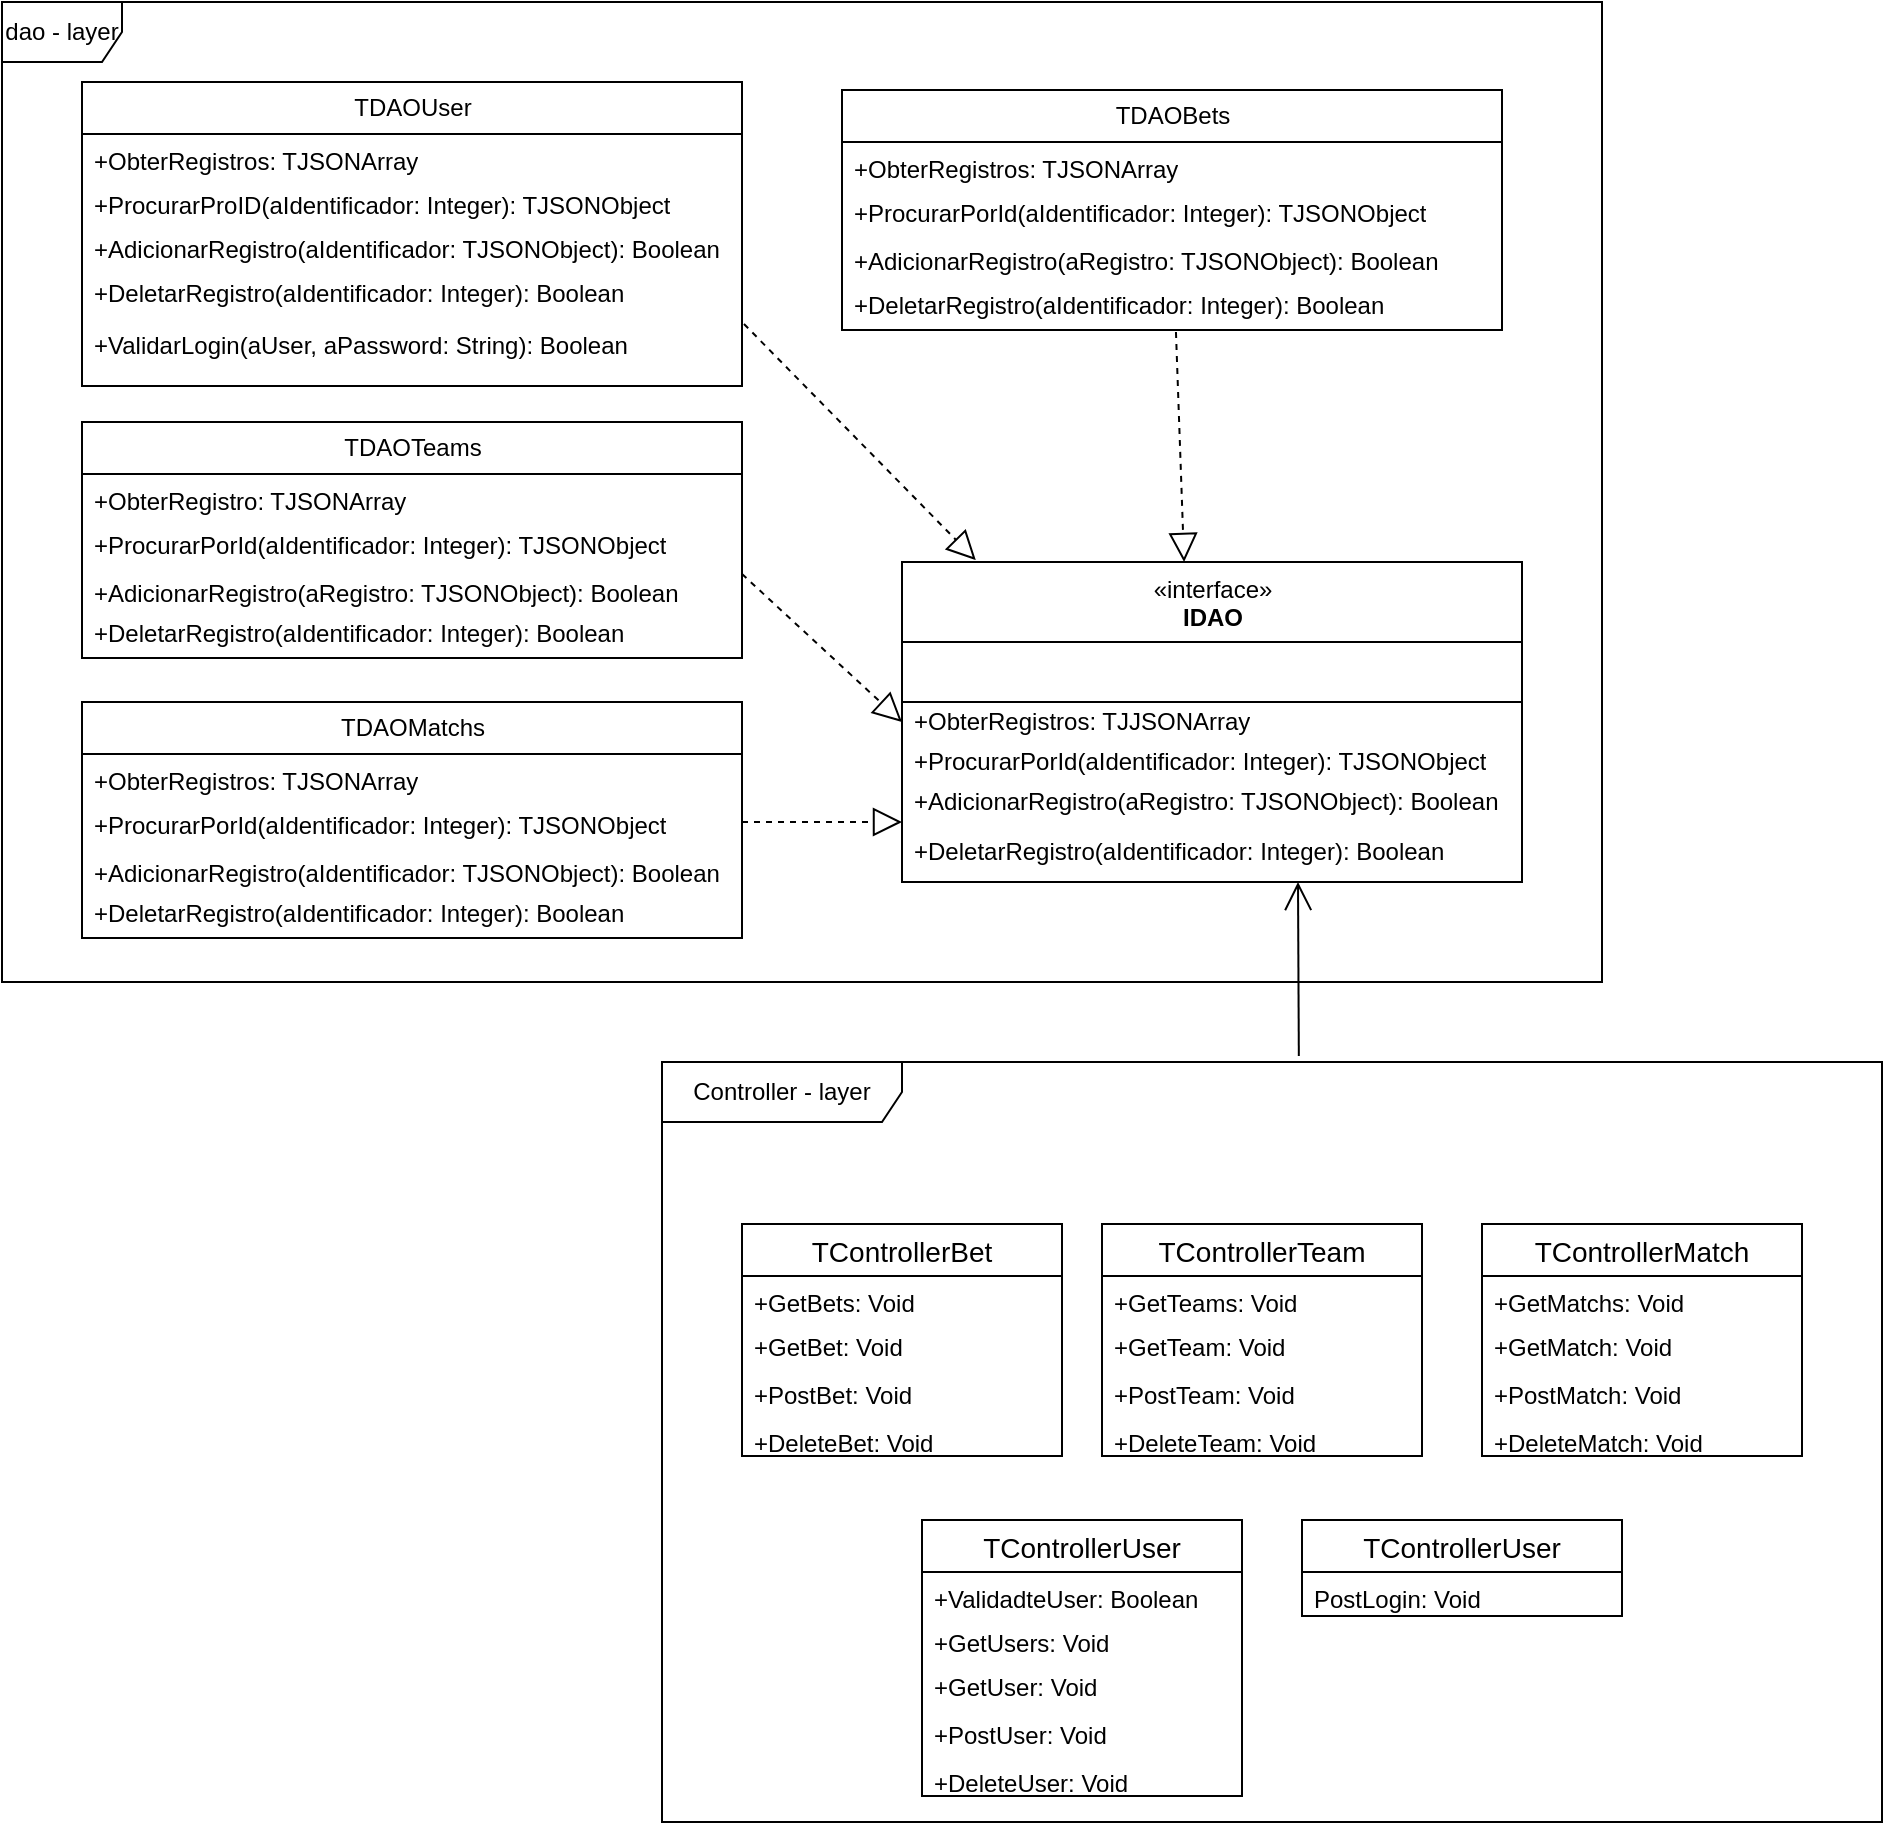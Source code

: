 <mxfile version="20.8.20" type="device"><diagram name="Página-1" id="g8w83GkjyX749rKIIGVS"><mxGraphModel dx="934" dy="804" grid="1" gridSize="10" guides="1" tooltips="1" connect="1" arrows="1" fold="1" page="1" pageScale="1" pageWidth="827" pageHeight="1169" math="0" shadow="0"><root><mxCell id="0"/><mxCell id="1" parent="0"/><mxCell id="FZyyELHAcULqvUc7mcxh-3" value="TDAOUser&lt;br&gt;" style="swimlane;fontStyle=0;childLayout=stackLayout;horizontal=1;startSize=26;fillColor=none;horizontalStack=0;resizeParent=1;resizeParentMax=0;resizeLast=0;collapsible=1;marginBottom=0;html=1;" vertex="1" parent="1"><mxGeometry x="240" y="60" width="330" height="152" as="geometry"><mxRectangle x="130" y="80" width="100" height="30" as="alternateBounds"/></mxGeometry></mxCell><mxCell id="FZyyELHAcULqvUc7mcxh-4" value="+ObterRegistros: TJSONArray&lt;br&gt;" style="text;strokeColor=none;fillColor=none;align=left;verticalAlign=top;spacingLeft=4;spacingRight=4;overflow=hidden;rotatable=0;points=[[0,0.5],[1,0.5]];portConstraint=eastwest;whiteSpace=wrap;html=1;" vertex="1" parent="FZyyELHAcULqvUc7mcxh-3"><mxGeometry y="26" width="330" height="22" as="geometry"/></mxCell><mxCell id="FZyyELHAcULqvUc7mcxh-5" value="+ProcurarProID(aIdentificador: Integer): TJSONObject&lt;br&gt;" style="text;strokeColor=none;fillColor=none;align=left;verticalAlign=top;spacingLeft=4;spacingRight=4;overflow=hidden;rotatable=0;points=[[0,0.5],[1,0.5]];portConstraint=eastwest;whiteSpace=wrap;html=1;" vertex="1" parent="FZyyELHAcULqvUc7mcxh-3"><mxGeometry y="48" width="330" height="22" as="geometry"/></mxCell><mxCell id="FZyyELHAcULqvUc7mcxh-6" value="+AdicionarRegistro(aIdentificador: TJSONObject): Boolean" style="text;strokeColor=none;fillColor=none;align=left;verticalAlign=top;spacingLeft=4;spacingRight=4;overflow=hidden;rotatable=0;points=[[0,0.5],[1,0.5]];portConstraint=eastwest;whiteSpace=wrap;html=1;" vertex="1" parent="FZyyELHAcULqvUc7mcxh-3"><mxGeometry y="70" width="330" height="22" as="geometry"/></mxCell><mxCell id="FZyyELHAcULqvUc7mcxh-7" value="+DeletarRegistro(aIdentificador: Integer): Boolean&lt;br&gt;" style="text;strokeColor=none;fillColor=none;align=left;verticalAlign=top;spacingLeft=4;spacingRight=4;overflow=hidden;rotatable=0;points=[[0,0.5],[1,0.5]];portConstraint=eastwest;whiteSpace=wrap;html=1;" vertex="1" parent="FZyyELHAcULqvUc7mcxh-3"><mxGeometry y="92" width="330" height="26" as="geometry"/></mxCell><mxCell id="FZyyELHAcULqvUc7mcxh-8" value="+ValidarLogin(aUser, aPassword: String): Boolean" style="text;strokeColor=none;fillColor=none;align=left;verticalAlign=top;spacingLeft=4;spacingRight=4;overflow=hidden;rotatable=0;points=[[0,0.5],[1,0.5]];portConstraint=eastwest;whiteSpace=wrap;html=1;" vertex="1" parent="FZyyELHAcULqvUc7mcxh-3"><mxGeometry y="118" width="330" height="34" as="geometry"/></mxCell><mxCell id="FZyyELHAcULqvUc7mcxh-9" value="TDAOTeams" style="swimlane;fontStyle=0;childLayout=stackLayout;horizontal=1;startSize=26;fillColor=none;horizontalStack=0;resizeParent=1;resizeParentMax=0;resizeLast=0;collapsible=1;marginBottom=0;html=1;" vertex="1" parent="1"><mxGeometry x="240" y="230" width="330" height="118" as="geometry"/></mxCell><mxCell id="FZyyELHAcULqvUc7mcxh-10" value="+ObterRegistro: TJSONArray" style="text;strokeColor=none;fillColor=none;align=left;verticalAlign=top;spacingLeft=4;spacingRight=4;overflow=hidden;rotatable=0;points=[[0,0.5],[1,0.5]];portConstraint=eastwest;whiteSpace=wrap;html=1;" vertex="1" parent="FZyyELHAcULqvUc7mcxh-9"><mxGeometry y="26" width="330" height="22" as="geometry"/></mxCell><mxCell id="FZyyELHAcULqvUc7mcxh-11" value="+ProcurarPorId(aIdentificador: Integer): TJSONObject" style="text;strokeColor=none;fillColor=none;align=left;verticalAlign=top;spacingLeft=4;spacingRight=4;overflow=hidden;rotatable=0;points=[[0,0.5],[1,0.5]];portConstraint=eastwest;whiteSpace=wrap;html=1;" vertex="1" parent="FZyyELHAcULqvUc7mcxh-9"><mxGeometry y="48" width="330" height="24" as="geometry"/></mxCell><mxCell id="FZyyELHAcULqvUc7mcxh-12" value="+AdicionarRegistro(aRegistro: TJSONObject): Boolean" style="text;strokeColor=none;fillColor=none;align=left;verticalAlign=top;spacingLeft=4;spacingRight=4;overflow=hidden;rotatable=0;points=[[0,0.5],[1,0.5]];portConstraint=eastwest;whiteSpace=wrap;html=1;" vertex="1" parent="FZyyELHAcULqvUc7mcxh-9"><mxGeometry y="72" width="330" height="20" as="geometry"/></mxCell><mxCell id="FZyyELHAcULqvUc7mcxh-13" value="+DeletarRegistro(aIdentificador: Integer): Boolean" style="text;strokeColor=none;fillColor=none;align=left;verticalAlign=top;spacingLeft=4;spacingRight=4;overflow=hidden;rotatable=0;points=[[0,0.5],[1,0.5]];portConstraint=eastwest;whiteSpace=wrap;html=1;" vertex="1" parent="FZyyELHAcULqvUc7mcxh-9"><mxGeometry y="92" width="330" height="26" as="geometry"/></mxCell><mxCell id="FZyyELHAcULqvUc7mcxh-14" value="TDAOMatchs" style="swimlane;fontStyle=0;childLayout=stackLayout;horizontal=1;startSize=26;fillColor=none;horizontalStack=0;resizeParent=1;resizeParentMax=0;resizeLast=0;collapsible=1;marginBottom=0;html=1;" vertex="1" parent="1"><mxGeometry x="240" y="370" width="330" height="118" as="geometry"/></mxCell><mxCell id="FZyyELHAcULqvUc7mcxh-15" value="+ObterRegistros: TJSONArray" style="text;strokeColor=none;fillColor=none;align=left;verticalAlign=top;spacingLeft=4;spacingRight=4;overflow=hidden;rotatable=0;points=[[0,0.5],[1,0.5]];portConstraint=eastwest;whiteSpace=wrap;html=1;" vertex="1" parent="FZyyELHAcULqvUc7mcxh-14"><mxGeometry y="26" width="330" height="22" as="geometry"/></mxCell><mxCell id="FZyyELHAcULqvUc7mcxh-16" value="+ProcurarPorId(aIdentificador: Integer): TJSONObject" style="text;strokeColor=none;fillColor=none;align=left;verticalAlign=top;spacingLeft=4;spacingRight=4;overflow=hidden;rotatable=0;points=[[0,0.5],[1,0.5]];portConstraint=eastwest;whiteSpace=wrap;html=1;" vertex="1" parent="FZyyELHAcULqvUc7mcxh-14"><mxGeometry y="48" width="330" height="24" as="geometry"/></mxCell><mxCell id="FZyyELHAcULqvUc7mcxh-17" value="+AdicionarRegistro(aIdentificador: TJSONObject): Boolean" style="text;strokeColor=none;fillColor=none;align=left;verticalAlign=top;spacingLeft=4;spacingRight=4;overflow=hidden;rotatable=0;points=[[0,0.5],[1,0.5]];portConstraint=eastwest;whiteSpace=wrap;html=1;" vertex="1" parent="FZyyELHAcULqvUc7mcxh-14"><mxGeometry y="72" width="330" height="20" as="geometry"/></mxCell><mxCell id="FZyyELHAcULqvUc7mcxh-18" value="+DeletarRegistro(aIdentificador: Integer): Boolean" style="text;strokeColor=none;fillColor=none;align=left;verticalAlign=top;spacingLeft=4;spacingRight=4;overflow=hidden;rotatable=0;points=[[0,0.5],[1,0.5]];portConstraint=eastwest;whiteSpace=wrap;html=1;" vertex="1" parent="FZyyELHAcULqvUc7mcxh-14"><mxGeometry y="92" width="330" height="26" as="geometry"/></mxCell><mxCell id="FZyyELHAcULqvUc7mcxh-19" value="TDAOBets" style="swimlane;fontStyle=0;childLayout=stackLayout;horizontal=1;startSize=26;fillColor=none;horizontalStack=0;resizeParent=1;resizeParentMax=0;resizeLast=0;collapsible=1;marginBottom=0;html=1;" vertex="1" parent="1"><mxGeometry x="620" y="64" width="330" height="120" as="geometry"/></mxCell><mxCell id="FZyyELHAcULqvUc7mcxh-20" value="+ObterRegistros: TJSONArray" style="text;strokeColor=none;fillColor=none;align=left;verticalAlign=top;spacingLeft=4;spacingRight=4;overflow=hidden;rotatable=0;points=[[0,0.5],[1,0.5]];portConstraint=eastwest;whiteSpace=wrap;html=1;" vertex="1" parent="FZyyELHAcULqvUc7mcxh-19"><mxGeometry y="26" width="330" height="22" as="geometry"/></mxCell><mxCell id="FZyyELHAcULqvUc7mcxh-21" value="+ProcurarPorId(aIdentificador: Integer): TJSONObject" style="text;strokeColor=none;fillColor=none;align=left;verticalAlign=top;spacingLeft=4;spacingRight=4;overflow=hidden;rotatable=0;points=[[0,0.5],[1,0.5]];portConstraint=eastwest;whiteSpace=wrap;html=1;" vertex="1" parent="FZyyELHAcULqvUc7mcxh-19"><mxGeometry y="48" width="330" height="24" as="geometry"/></mxCell><mxCell id="FZyyELHAcULqvUc7mcxh-22" value="+AdicionarRegistro(aRegistro: TJSONObject): Boolean" style="text;strokeColor=none;fillColor=none;align=left;verticalAlign=top;spacingLeft=4;spacingRight=4;overflow=hidden;rotatable=0;points=[[0,0.5],[1,0.5]];portConstraint=eastwest;whiteSpace=wrap;html=1;" vertex="1" parent="FZyyELHAcULqvUc7mcxh-19"><mxGeometry y="72" width="330" height="22" as="geometry"/></mxCell><mxCell id="FZyyELHAcULqvUc7mcxh-23" value="+DeletarRegistro(aIdentificador: Integer): Boolean" style="text;strokeColor=none;fillColor=none;align=left;verticalAlign=top;spacingLeft=4;spacingRight=4;overflow=hidden;rotatable=0;points=[[0,0.5],[1,0.5]];portConstraint=eastwest;whiteSpace=wrap;html=1;" vertex="1" parent="FZyyELHAcULqvUc7mcxh-19"><mxGeometry y="94" width="330" height="26" as="geometry"/></mxCell><mxCell id="FZyyELHAcULqvUc7mcxh-24" value="«interface»&lt;br&gt;&lt;b&gt;IDAO&lt;/b&gt;" style="html=1;verticalAlign=top;" vertex="1" parent="1"><mxGeometry x="650" y="300" width="310" height="160" as="geometry"/></mxCell><mxCell id="FZyyELHAcULqvUc7mcxh-27" value="" style="swimlane;fontStyle=0;childLayout=stackLayout;horizontal=1;startSize=30;horizontalStack=0;resizeParent=1;resizeParentMax=0;resizeLast=0;collapsible=1;marginBottom=0;whiteSpace=wrap;html=1;" vertex="1" parent="1"><mxGeometry x="650" y="340" width="310" height="120" as="geometry"/></mxCell><mxCell id="FZyyELHAcULqvUc7mcxh-28" value="+ObterRegistros: TJJSONArray" style="text;strokeColor=none;fillColor=none;align=left;verticalAlign=middle;spacingLeft=4;spacingRight=4;overflow=hidden;points=[[0,0.5],[1,0.5]];portConstraint=eastwest;rotatable=0;whiteSpace=wrap;html=1;" vertex="1" parent="FZyyELHAcULqvUc7mcxh-27"><mxGeometry y="30" width="310" height="20" as="geometry"/></mxCell><mxCell id="FZyyELHAcULqvUc7mcxh-29" value="+ProcurarPorId(aIdentificador: Integer): TJSONObject" style="text;strokeColor=none;fillColor=none;align=left;verticalAlign=middle;spacingLeft=4;spacingRight=4;overflow=hidden;points=[[0,0.5],[1,0.5]];portConstraint=eastwest;rotatable=0;whiteSpace=wrap;html=1;" vertex="1" parent="FZyyELHAcULqvUc7mcxh-27"><mxGeometry y="50" width="310" height="20" as="geometry"/></mxCell><mxCell id="FZyyELHAcULqvUc7mcxh-30" value="+AdicionarRegistro(aRegistro: TJSONObject): Boolean" style="text;strokeColor=none;fillColor=none;align=left;verticalAlign=middle;spacingLeft=4;spacingRight=4;overflow=hidden;points=[[0,0.5],[1,0.5]];portConstraint=eastwest;rotatable=0;whiteSpace=wrap;html=1;" vertex="1" parent="FZyyELHAcULqvUc7mcxh-27"><mxGeometry y="70" width="310" height="20" as="geometry"/></mxCell><mxCell id="FZyyELHAcULqvUc7mcxh-31" value="+DeletarRegistro(aIdentificador: Integer): Boolean" style="text;strokeColor=none;fillColor=none;align=left;verticalAlign=middle;spacingLeft=4;spacingRight=4;overflow=hidden;points=[[0,0.5],[1,0.5]];portConstraint=eastwest;rotatable=0;whiteSpace=wrap;html=1;" vertex="1" parent="FZyyELHAcULqvUc7mcxh-27"><mxGeometry y="90" width="310" height="30" as="geometry"/></mxCell><mxCell id="FZyyELHAcULqvUc7mcxh-32" value="" style="endArrow=block;dashed=1;endFill=0;endSize=12;html=1;rounded=0;exitX=1;exitY=0.5;exitDx=0;exitDy=0;" edge="1" parent="1" source="FZyyELHAcULqvUc7mcxh-16"><mxGeometry width="160" relative="1" as="geometry"><mxPoint x="570" y="430" as="sourcePoint"/><mxPoint x="650" y="430" as="targetPoint"/></mxGeometry></mxCell><mxCell id="FZyyELHAcULqvUc7mcxh-33" value="" style="endArrow=block;dashed=1;endFill=0;endSize=12;html=1;rounded=0;entryX=0;entryY=0.5;entryDx=0;entryDy=0;exitX=1;exitY=1.167;exitDx=0;exitDy=0;exitPerimeter=0;" edge="1" parent="1" source="FZyyELHAcULqvUc7mcxh-11" target="FZyyELHAcULqvUc7mcxh-24"><mxGeometry width="160" relative="1" as="geometry"><mxPoint x="570" y="290" as="sourcePoint"/><mxPoint x="730" y="290" as="targetPoint"/></mxGeometry></mxCell><mxCell id="FZyyELHAcULqvUc7mcxh-35" value="" style="endArrow=block;dashed=1;endFill=0;endSize=12;html=1;rounded=0;entryX=0.119;entryY=-0.006;entryDx=0;entryDy=0;entryPerimeter=0;exitX=1.003;exitY=0.088;exitDx=0;exitDy=0;exitPerimeter=0;" edge="1" parent="1" source="FZyyELHAcULqvUc7mcxh-8" target="FZyyELHAcULqvUc7mcxh-24"><mxGeometry width="160" relative="1" as="geometry"><mxPoint x="570" y="190" as="sourcePoint"/><mxPoint x="730" y="190" as="targetPoint"/></mxGeometry></mxCell><mxCell id="FZyyELHAcULqvUc7mcxh-36" value="" style="endArrow=block;dashed=1;endFill=0;endSize=12;html=1;rounded=0;entryX=0.455;entryY=0;entryDx=0;entryDy=0;exitX=0.506;exitY=1.038;exitDx=0;exitDy=0;exitPerimeter=0;entryPerimeter=0;" edge="1" parent="1" source="FZyyELHAcULqvUc7mcxh-23" target="FZyyELHAcULqvUc7mcxh-24"><mxGeometry width="160" relative="1" as="geometry"><mxPoint x="780" y="210" as="sourcePoint"/><mxPoint x="940" y="210" as="targetPoint"/></mxGeometry></mxCell><mxCell id="FZyyELHAcULqvUc7mcxh-37" value="dao - layer" style="shape=umlFrame;whiteSpace=wrap;html=1;pointerEvents=0;" vertex="1" parent="1"><mxGeometry x="200" y="20" width="800" height="490" as="geometry"/></mxCell><mxCell id="FZyyELHAcULqvUc7mcxh-38" value="Controller - layer" style="shape=umlFrame;whiteSpace=wrap;html=1;pointerEvents=0;width=120;height=30;" vertex="1" parent="1"><mxGeometry x="530" y="550" width="610" height="380" as="geometry"/></mxCell><mxCell id="FZyyELHAcULqvUc7mcxh-39" value="" style="endArrow=open;endFill=1;endSize=12;html=1;rounded=0;exitX=0.522;exitY=-0.008;exitDx=0;exitDy=0;exitPerimeter=0;" edge="1" parent="1" source="FZyyELHAcULqvUc7mcxh-38"><mxGeometry width="160" relative="1" as="geometry"><mxPoint x="690" y="620" as="sourcePoint"/><mxPoint x="848" y="460" as="targetPoint"/></mxGeometry></mxCell><mxCell id="FZyyELHAcULqvUc7mcxh-46" value="TControllerTeam" style="swimlane;fontStyle=0;childLayout=stackLayout;horizontal=1;startSize=26;horizontalStack=0;resizeParent=1;resizeParentMax=0;resizeLast=0;collapsible=1;marginBottom=0;align=center;fontSize=14;" vertex="1" parent="1"><mxGeometry x="750" y="631" width="160" height="116" as="geometry"/></mxCell><mxCell id="FZyyELHAcULqvUc7mcxh-48" value="+GetTeams: Void" style="text;strokeColor=none;fillColor=none;spacingLeft=4;spacingRight=4;overflow=hidden;rotatable=0;points=[[0,0.5],[1,0.5]];portConstraint=eastwest;fontSize=12;" vertex="1" parent="FZyyELHAcULqvUc7mcxh-46"><mxGeometry y="26" width="160" height="22" as="geometry"/></mxCell><mxCell id="FZyyELHAcULqvUc7mcxh-49" value="+GetTeam: Void" style="text;strokeColor=none;fillColor=none;spacingLeft=4;spacingRight=4;overflow=hidden;rotatable=0;points=[[0,0.5],[1,0.5]];portConstraint=eastwest;fontSize=12;" vertex="1" parent="FZyyELHAcULqvUc7mcxh-46"><mxGeometry y="48" width="160" height="24" as="geometry"/></mxCell><mxCell id="FZyyELHAcULqvUc7mcxh-50" value="+PostTeam: Void" style="text;strokeColor=none;fillColor=none;spacingLeft=4;spacingRight=4;overflow=hidden;rotatable=0;points=[[0,0.5],[1,0.5]];portConstraint=eastwest;fontSize=12;" vertex="1" parent="FZyyELHAcULqvUc7mcxh-46"><mxGeometry y="72" width="160" height="24" as="geometry"/></mxCell><mxCell id="FZyyELHAcULqvUc7mcxh-51" value="+DeleteTeam: Void" style="text;strokeColor=none;fillColor=none;spacingLeft=4;spacingRight=4;overflow=hidden;rotatable=0;points=[[0,0.5],[1,0.5]];portConstraint=eastwest;fontSize=12;" vertex="1" parent="FZyyELHAcULqvUc7mcxh-46"><mxGeometry y="96" width="160" height="20" as="geometry"/></mxCell><mxCell id="FZyyELHAcULqvUc7mcxh-52" value="TControllerMatch" style="swimlane;fontStyle=0;childLayout=stackLayout;horizontal=1;startSize=26;horizontalStack=0;resizeParent=1;resizeParentMax=0;resizeLast=0;collapsible=1;marginBottom=0;align=center;fontSize=14;" vertex="1" parent="1"><mxGeometry x="940" y="631" width="160" height="116" as="geometry"/></mxCell><mxCell id="FZyyELHAcULqvUc7mcxh-54" value="+GetMatchs: Void" style="text;strokeColor=none;fillColor=none;spacingLeft=4;spacingRight=4;overflow=hidden;rotatable=0;points=[[0,0.5],[1,0.5]];portConstraint=eastwest;fontSize=12;" vertex="1" parent="FZyyELHAcULqvUc7mcxh-52"><mxGeometry y="26" width="160" height="22" as="geometry"/></mxCell><mxCell id="FZyyELHAcULqvUc7mcxh-55" value="+GetMatch: Void" style="text;strokeColor=none;fillColor=none;spacingLeft=4;spacingRight=4;overflow=hidden;rotatable=0;points=[[0,0.5],[1,0.5]];portConstraint=eastwest;fontSize=12;" vertex="1" parent="FZyyELHAcULqvUc7mcxh-52"><mxGeometry y="48" width="160" height="24" as="geometry"/></mxCell><mxCell id="FZyyELHAcULqvUc7mcxh-56" value="+PostMatch: Void" style="text;strokeColor=none;fillColor=none;spacingLeft=4;spacingRight=4;overflow=hidden;rotatable=0;points=[[0,0.5],[1,0.5]];portConstraint=eastwest;fontSize=12;" vertex="1" parent="FZyyELHAcULqvUc7mcxh-52"><mxGeometry y="72" width="160" height="24" as="geometry"/></mxCell><mxCell id="FZyyELHAcULqvUc7mcxh-57" value="+DeleteMatch: Void" style="text;strokeColor=none;fillColor=none;spacingLeft=4;spacingRight=4;overflow=hidden;rotatable=0;points=[[0,0.5],[1,0.5]];portConstraint=eastwest;fontSize=12;" vertex="1" parent="FZyyELHAcULqvUc7mcxh-52"><mxGeometry y="96" width="160" height="20" as="geometry"/></mxCell><mxCell id="FZyyELHAcULqvUc7mcxh-58" value="TControllerBet" style="swimlane;fontStyle=0;childLayout=stackLayout;horizontal=1;startSize=26;horizontalStack=0;resizeParent=1;resizeParentMax=0;resizeLast=0;collapsible=1;marginBottom=0;align=center;fontSize=14;" vertex="1" parent="1"><mxGeometry x="570" y="631" width="160" height="116" as="geometry"/></mxCell><mxCell id="FZyyELHAcULqvUc7mcxh-60" value="+GetBets: Void" style="text;strokeColor=none;fillColor=none;spacingLeft=4;spacingRight=4;overflow=hidden;rotatable=0;points=[[0,0.5],[1,0.5]];portConstraint=eastwest;fontSize=12;" vertex="1" parent="FZyyELHAcULqvUc7mcxh-58"><mxGeometry y="26" width="160" height="22" as="geometry"/></mxCell><mxCell id="FZyyELHAcULqvUc7mcxh-61" value="+GetBet: Void" style="text;strokeColor=none;fillColor=none;spacingLeft=4;spacingRight=4;overflow=hidden;rotatable=0;points=[[0,0.5],[1,0.5]];portConstraint=eastwest;fontSize=12;" vertex="1" parent="FZyyELHAcULqvUc7mcxh-58"><mxGeometry y="48" width="160" height="24" as="geometry"/></mxCell><mxCell id="FZyyELHAcULqvUc7mcxh-62" value="+PostBet: Void" style="text;strokeColor=none;fillColor=none;spacingLeft=4;spacingRight=4;overflow=hidden;rotatable=0;points=[[0,0.5],[1,0.5]];portConstraint=eastwest;fontSize=12;" vertex="1" parent="FZyyELHAcULqvUc7mcxh-58"><mxGeometry y="72" width="160" height="24" as="geometry"/></mxCell><mxCell id="FZyyELHAcULqvUc7mcxh-63" value="+DeleteBet: Void" style="text;strokeColor=none;fillColor=none;spacingLeft=4;spacingRight=4;overflow=hidden;rotatable=0;points=[[0,0.5],[1,0.5]];portConstraint=eastwest;fontSize=12;" vertex="1" parent="FZyyELHAcULqvUc7mcxh-58"><mxGeometry y="96" width="160" height="20" as="geometry"/></mxCell><mxCell id="FZyyELHAcULqvUc7mcxh-64" value="TControllerUser" style="swimlane;fontStyle=0;childLayout=stackLayout;horizontal=1;startSize=26;horizontalStack=0;resizeParent=1;resizeParentMax=0;resizeLast=0;collapsible=1;marginBottom=0;align=center;fontSize=14;" vertex="1" parent="1"><mxGeometry x="850" y="779" width="160" height="48" as="geometry"/></mxCell><mxCell id="FZyyELHAcULqvUc7mcxh-65" value="PostLogin: Void" style="text;strokeColor=none;fillColor=none;spacingLeft=4;spacingRight=4;overflow=hidden;rotatable=0;points=[[0,0.5],[1,0.5]];portConstraint=eastwest;fontSize=12;" vertex="1" parent="FZyyELHAcULqvUc7mcxh-64"><mxGeometry y="26" width="160" height="22" as="geometry"/></mxCell><mxCell id="FZyyELHAcULqvUc7mcxh-40" value="TControllerUser" style="swimlane;fontStyle=0;childLayout=stackLayout;horizontal=1;startSize=26;horizontalStack=0;resizeParent=1;resizeParentMax=0;resizeLast=0;collapsible=1;marginBottom=0;align=center;fontSize=14;" vertex="1" parent="1"><mxGeometry x="660" y="779" width="160" height="138" as="geometry"/></mxCell><mxCell id="FZyyELHAcULqvUc7mcxh-41" value="+ValidadteUser: Boolean" style="text;strokeColor=none;fillColor=none;spacingLeft=4;spacingRight=4;overflow=hidden;rotatable=0;points=[[0,0.5],[1,0.5]];portConstraint=eastwest;fontSize=12;" vertex="1" parent="FZyyELHAcULqvUc7mcxh-40"><mxGeometry y="26" width="160" height="22" as="geometry"/></mxCell><mxCell id="FZyyELHAcULqvUc7mcxh-42" value="+GetUsers: Void" style="text;strokeColor=none;fillColor=none;spacingLeft=4;spacingRight=4;overflow=hidden;rotatable=0;points=[[0,0.5],[1,0.5]];portConstraint=eastwest;fontSize=12;" vertex="1" parent="FZyyELHAcULqvUc7mcxh-40"><mxGeometry y="48" width="160" height="22" as="geometry"/></mxCell><mxCell id="FZyyELHAcULqvUc7mcxh-43" value="+GetUser: Void" style="text;strokeColor=none;fillColor=none;spacingLeft=4;spacingRight=4;overflow=hidden;rotatable=0;points=[[0,0.5],[1,0.5]];portConstraint=eastwest;fontSize=12;" vertex="1" parent="FZyyELHAcULqvUc7mcxh-40"><mxGeometry y="70" width="160" height="24" as="geometry"/></mxCell><mxCell id="FZyyELHAcULqvUc7mcxh-44" value="+PostUser: Void" style="text;strokeColor=none;fillColor=none;spacingLeft=4;spacingRight=4;overflow=hidden;rotatable=0;points=[[0,0.5],[1,0.5]];portConstraint=eastwest;fontSize=12;" vertex="1" parent="FZyyELHAcULqvUc7mcxh-40"><mxGeometry y="94" width="160" height="24" as="geometry"/></mxCell><mxCell id="FZyyELHAcULqvUc7mcxh-45" value="+DeleteUser: Void" style="text;strokeColor=none;fillColor=none;spacingLeft=4;spacingRight=4;overflow=hidden;rotatable=0;points=[[0,0.5],[1,0.5]];portConstraint=eastwest;fontSize=12;" vertex="1" parent="FZyyELHAcULqvUc7mcxh-40"><mxGeometry y="118" width="160" height="20" as="geometry"/></mxCell></root></mxGraphModel></diagram></mxfile>